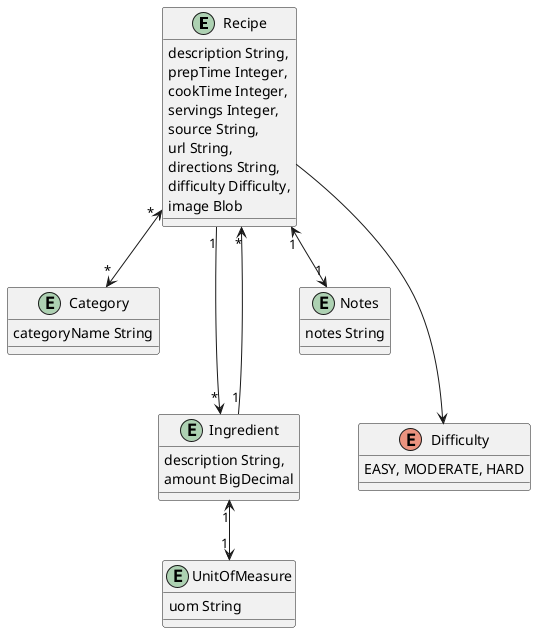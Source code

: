 @startuml

entity Recipe {
	description String,
	prepTime Integer,
    cookTime Integer,
    servings Integer,
    source String,
    url String,
    directions String,
    difficulty Difficulty,
    image Blob
}

entity Category {
	categoryName String
}

entity Ingredient {
	description String,
	amount BigDecimal
}

entity UnitOfMeasure {
	uom String
}

entity Notes {
	notes String
}

enum Difficulty {
	EASY, MODERATE, HARD
}

Recipe "1" <--> "1" Notes
Recipe "1" ---> "*" Ingredient
Recipe "*" <--- "1" Ingredient
Recipe "*" <--> "*" Category
Recipe ---> Difficulty
Ingredient "1" <--> "1" UnitOfMeasure

@enduml
